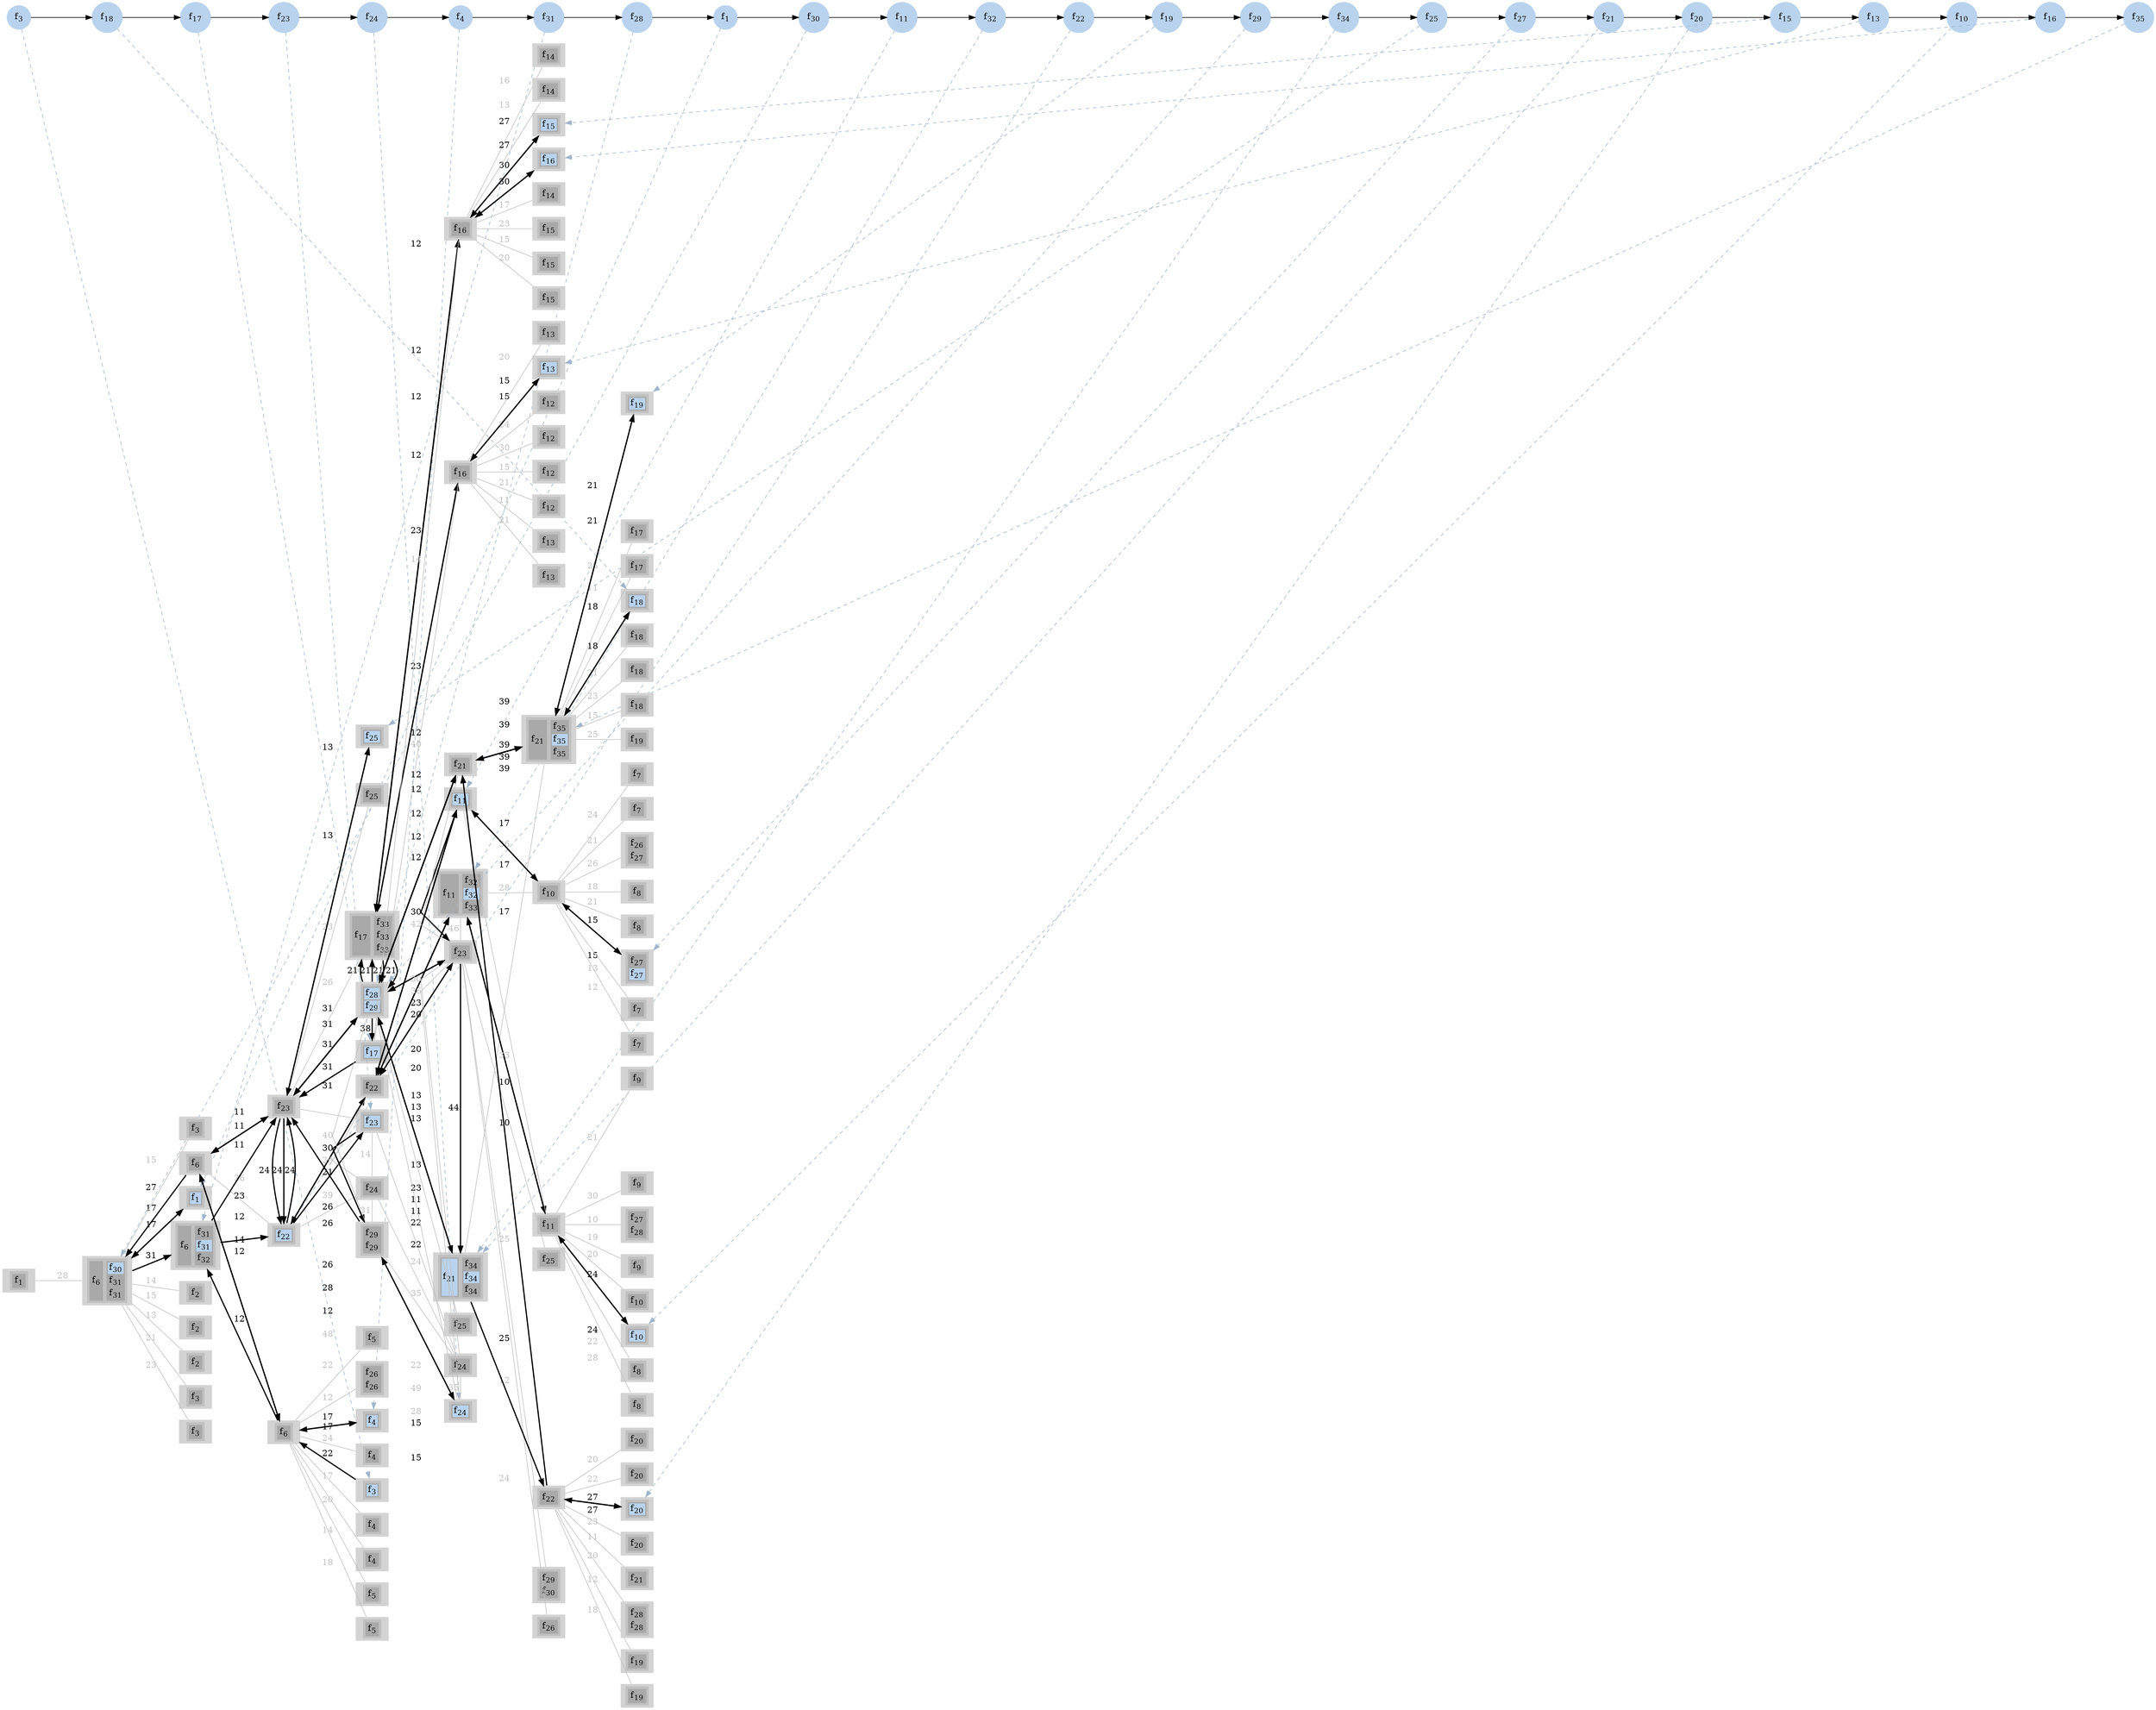 digraph G
{
ranksep = "equally"
rankdir = LR
subgraph sfc
{
node [shape=circle]
{rank = same; f3; };
{rank = same; f18; };
{rank = same; f17; };
{rank = same; f23; };
{rank = same; f24; };
{rank = same; f4; };
{rank = same; f31; };
{rank = same; f28; };
{rank = same; f1; };
{rank = same; f30; };
{rank = same; f11; };
{rank = same; f32; };
{rank = same; f22; };
{rank = same; f19; };
{rank = same; f29; };
{rank = same; f34; };
{rank = same; f25; };
{rank = same; f27; };
{rank = same; f21; };
{rank = same; f20; };
{rank = same; f15; };
{rank = same; f13; };
{rank = same; f10; };
{rank = same; f16; };
{rank = same; f35; };
f3[style=filled label=<f<SUB>3</SUB>> color="slategray2"]
f18[style=filled label=<f<SUB>18</SUB>> color="slategray2"]
f17[style=filled label=<f<SUB>17</SUB>> color="slategray2"]
f23[style=filled label=<f<SUB>23</SUB>> color="slategray2"]
f24[style=filled label=<f<SUB>24</SUB>> color="slategray2"]
f4[style=filled label=<f<SUB>4</SUB>> color="slategray2"]
f31[style=filled label=<f<SUB>31</SUB>> color="slategray2"]
f28[style=filled label=<f<SUB>28</SUB>> color="slategray2"]
f1[style=filled label=<f<SUB>1</SUB>> color="slategray2"]
f30[style=filled label=<f<SUB>30</SUB>> color="slategray2"]
f11[style=filled label=<f<SUB>11</SUB>> color="slategray2"]
f32[style=filled label=<f<SUB>32</SUB>> color="slategray2"]
f22[style=filled label=<f<SUB>22</SUB>> color="slategray2"]
f19[style=filled label=<f<SUB>19</SUB>> color="slategray2"]
f29[style=filled label=<f<SUB>29</SUB>> color="slategray2"]
f34[style=filled label=<f<SUB>34</SUB>> color="slategray2"]
f25[style=filled label=<f<SUB>25</SUB>> color="slategray2"]
f27[style=filled label=<f<SUB>27</SUB>> color="slategray2"]
f21[style=filled label=<f<SUB>21</SUB>> color="slategray2"]
f20[style=filled label=<f<SUB>20</SUB>> color="slategray2"]
f15[style=filled label=<f<SUB>15</SUB>> color="slategray2"]
f13[style=filled label=<f<SUB>13</SUB>> color="slategray2"]
f10[style=filled label=<f<SUB>10</SUB>> color="slategray2"]
f16[style=filled label=<f<SUB>16</SUB>> color="slategray2"]
f35[style=filled label=<f<SUB>35</SUB>> color="slategray2"]
f3 -> f18
f18 -> f17
f17 -> f23
f23 -> f24
f24 -> f4
f4 -> f31
f31 -> f28
f28 -> f1
f1 -> f30
f30 -> f11
f11 -> f32
f32 -> f22
f22 -> f19
f19 -> f29
f29 -> f34
f34 -> f25
f25 -> f27
f27 -> f21
f21 -> f20
f20 -> f15
f15 -> f13
f13 -> f10
f10 -> f16
f16 -> f35
}
subgraph network
{
node [shape=none]
{rank = same; 1; };
{rank = same; 18; };
{rank = same; 2; 3; 4; 5; 6; 7; 8; 20; 21; };
{rank = same; 19; 82; 84; };
{rank = same; 9; 10; 11; 12; 13; 14; 15; 16; 17; 83; 87; 88; 60; 61; 86; 89; 92; 93; };
{rank = same; 40; 41; 85; 90; 58; 59; 78; 79; 91; 94; };
{rank = same; 38; 39; 95; 96; 97; 42; 43; 44; 45; 46; 47; 48; 49; 50; 51; 52; 53; 54; 55; 56; 57; 80; 81; };
{rank = same; 22; 23; 24; 25; 26; 27; 28; 29; 30; 31; 32; 33; 34; 35; 36; 37; 62; 63; 64; 65; 66; 67; 68; 69; 70; 71; 72; 73; 74; 75; 76; 77; };
9[style=filled
label=<
<TABLE BORDER="0" BGCOLOR="gray">
<TR>
<TD>
<TABLE BORDER="0" BGCOLOR="darkgray">
<TR><TD PORT="f9" BGCOLOR="slategray2">f<SUB>3</SUB></TD></TR>
</TABLE>
</TD>
</TR>
</TABLE>>]

66[style=filled
label=<
<TABLE BORDER="0" BGCOLOR="gray">
<TR>
<TD>
<TABLE BORDER="0" BGCOLOR="darkgray">
<TR><TD PORT="f62" BGCOLOR="slategray2">f<SUB>18</SUB></TD></TR>
</TABLE>
</TD>
</TR>
</TABLE>>]

66[style=filled
label=<
<TABLE BORDER="0" BGCOLOR="gray">
<TR>
<TD>
<TABLE BORDER="0" BGCOLOR="darkgray">
<TR><TD PORT="f62" BGCOLOR="slategray2">f<SUB>18</SUB></TD></TR>
</TABLE>
</TD>
</TR>
</TABLE>>]

61[style=filled
label=<
<TABLE BORDER="0" BGCOLOR="gray">
<TR>
<TD>
<TABLE BORDER="0" BGCOLOR="darkgray">
<TR><TD PORT="f57" BGCOLOR="slategray2">f<SUB>17</SUB></TD></TR>
</TABLE>
</TD>
</TR>
</TABLE>>]

61[style=filled
label=<
<TABLE BORDER="0" BGCOLOR="gray">
<TR>
<TD>
<TABLE BORDER="0" BGCOLOR="darkgray">
<TR><TD PORT="f57" BGCOLOR="slategray2">f<SUB>17</SUB></TD></TR>
</TABLE>
</TD>
</TR>
</TABLE>>]

87[style=filled
label=<
<TABLE BORDER="0" BGCOLOR="gray">
<TR>
<TD>
<TABLE BORDER="0" BGCOLOR="darkgray">
<TR><TD PORT="f81" BGCOLOR="slategray2">f<SUB>23</SUB></TD></TR>
</TABLE>
</TD>
</TR>
</TABLE>>]

87[style=filled
label=<
<TABLE BORDER="0" BGCOLOR="gray">
<TR>
<TD>
<TABLE BORDER="0" BGCOLOR="darkgray">
<TR><TD PORT="f81" BGCOLOR="slategray2">f<SUB>23</SUB></TD></TR>
</TABLE>
</TD>
</TR>
</TABLE>>]

91[style=filled
label=<
<TABLE BORDER="0" BGCOLOR="gray">
<TR>
<TD>
<TABLE BORDER="0" BGCOLOR="darkgray">
<TR><TD PORT="f84" BGCOLOR="slategray2">f<SUB>24</SUB></TD></TR>
</TABLE>
</TD>
</TR>
</TABLE>>]

91[style=filled
label=<
<TABLE BORDER="0" BGCOLOR="gray">
<TR>
<TD>
<TABLE BORDER="0" BGCOLOR="darkgray">
<TR><TD PORT="f84" BGCOLOR="slategray2">f<SUB>24</SUB></TD></TR>
</TABLE>
</TD>
</TR>
</TABLE>>]

10[style=filled
label=<
<TABLE BORDER="0" BGCOLOR="gray">
<TR>
<TD>
<TABLE BORDER="0" BGCOLOR="darkgray">
<TR><TD PORT="f10" BGCOLOR="slategray2">f<SUB>4</SUB></TD></TR>
</TABLE>
</TD>
</TR>
</TABLE>>]

10[style=filled
label=<
<TABLE BORDER="0" BGCOLOR="gray">
<TR>
<TD>
<TABLE BORDER="0" BGCOLOR="darkgray">
<TR><TD PORT="f10" BGCOLOR="slategray2">f<SUB>4</SUB></TD></TR>
</TABLE>
</TD>
</TR>
</TABLE>>]

21[style=filled
label=<
<TABLE BORDER="0" BGCOLOR="gray">
<TR>
<TD>
<TABLE BORDER="0" BGCOLOR="darkgray">
<TR><TD PORT="f20" BGCOLOR="darkgray">f<SUB>6</SUB></TD></TR>
</TABLE>
</TD>
<TD>
<TABLE BORDER="0" BGCOLOR="darkgray">
<TR><TD PORT="f109" BGCOLOR="darkgray">f<SUB>31</SUB></TD></TR>
<TR><TD PORT="f110" BGCOLOR="slategray2">f<SUB>31</SUB></TD></TR>
<TR><TD PORT="f111" BGCOLOR="darkgray">f<SUB>32</SUB></TD></TR>
</TABLE>
</TD>
</TR>
</TABLE>>]

21[style=filled
label=<
<TABLE BORDER="0" BGCOLOR="gray">
<TR>
<TD>
<TABLE BORDER="0" BGCOLOR="darkgray">
<TR><TD PORT="f20" BGCOLOR="darkgray">f<SUB>6</SUB></TD></TR>
</TABLE>
</TD>
<TD>
<TABLE BORDER="0" BGCOLOR="darkgray">
<TR><TD PORT="f109" BGCOLOR="darkgray">f<SUB>31</SUB></TD></TR>
<TR><TD PORT="f110" BGCOLOR="slategray2">f<SUB>31</SUB></TD></TR>
<TR><TD PORT="f111" BGCOLOR="darkgray">f<SUB>32</SUB></TD></TR>
</TABLE>
</TD>
</TR>
</TABLE>>]

86[style=filled
label=<
<TABLE BORDER="0" BGCOLOR="gray">
<TR>
<TD>
<TABLE BORDER="0" BGCOLOR="darkgray">
<TR><TD PORT="f100" BGCOLOR="slategray2">f<SUB>28</SUB></TD></TR>
<TR><TD PORT="f101" BGCOLOR="slategray2">f<SUB>29</SUB></TD></TR>
</TABLE>
</TD>
</TR>
</TABLE>>]

86[style=filled
label=<
<TABLE BORDER="0" BGCOLOR="gray">
<TR>
<TD>
<TABLE BORDER="0" BGCOLOR="darkgray">
<TR><TD PORT="f100" BGCOLOR="slategray2">f<SUB>28</SUB></TD></TR>
<TR><TD PORT="f101" BGCOLOR="slategray2">f<SUB>29</SUB></TD></TR>
</TABLE>
</TD>
</TR>
</TABLE>>]

2[style=filled
label=<
<TABLE BORDER="0" BGCOLOR="gray">
<TR>
<TD>
<TABLE BORDER="0" BGCOLOR="darkgray">
<TR><TD PORT="f2" BGCOLOR="slategray2">f<SUB>1</SUB></TD></TR>
</TABLE>
</TD>
</TR>
</TABLE>>]

2[style=filled
label=<
<TABLE BORDER="0" BGCOLOR="gray">
<TR>
<TD>
<TABLE BORDER="0" BGCOLOR="darkgray">
<TR><TD PORT="f2" BGCOLOR="slategray2">f<SUB>1</SUB></TD></TR>
</TABLE>
</TD>
</TR>
</TABLE>>]

18[style=filled
label=<
<TABLE BORDER="0" BGCOLOR="gray">
<TR>
<TD>
<TABLE BORDER="0" BGCOLOR="darkgray">
<TR><TD PORT="f17" BGCOLOR="darkgray">f<SUB>6</SUB></TD></TR>
</TABLE>
</TD>
<TD>
<TABLE BORDER="0" BGCOLOR="darkgray">
<TR><TD PORT="f106" BGCOLOR="slategray2">f<SUB>30</SUB></TD></TR>
<TR><TD PORT="f107" BGCOLOR="darkgray">f<SUB>31</SUB></TD></TR>
<TR><TD PORT="f108" BGCOLOR="darkgray">f<SUB>31</SUB></TD></TR>
</TABLE>
</TD>
</TR>
</TABLE>>]

18[style=filled
label=<
<TABLE BORDER="0" BGCOLOR="gray">
<TR>
<TD>
<TABLE BORDER="0" BGCOLOR="darkgray">
<TR><TD PORT="f17" BGCOLOR="darkgray">f<SUB>6</SUB></TD></TR>
</TABLE>
</TD>
<TD>
<TABLE BORDER="0" BGCOLOR="darkgray">
<TR><TD PORT="f106" BGCOLOR="slategray2">f<SUB>30</SUB></TD></TR>
<TR><TD PORT="f107" BGCOLOR="darkgray">f<SUB>31</SUB></TD></TR>
<TR><TD PORT="f108" BGCOLOR="darkgray">f<SUB>31</SUB></TD></TR>
</TABLE>
</TD>
</TR>
</TABLE>>]

41[style=filled
label=<
<TABLE BORDER="0" BGCOLOR="gray">
<TR>
<TD>
<TABLE BORDER="0" BGCOLOR="darkgray">
<TR><TD PORT="f37" BGCOLOR="slategray2">f<SUB>11</SUB></TD></TR>
</TABLE>
</TD>
</TR>
</TABLE>>]

41[style=filled
label=<
<TABLE BORDER="0" BGCOLOR="gray">
<TR>
<TD>
<TABLE BORDER="0" BGCOLOR="darkgray">
<TR><TD PORT="f37" BGCOLOR="slategray2">f<SUB>11</SUB></TD></TR>
</TABLE>
</TD>
</TR>
</TABLE>>]

40[style=filled
label=<
<TABLE BORDER="0" BGCOLOR="gray">
<TR>
<TD>
<TABLE BORDER="0" BGCOLOR="darkgray">
<TR><TD PORT="f36" BGCOLOR="darkgray">f<SUB>11</SUB></TD></TR>
</TABLE>
</TD>
<TD>
<TABLE BORDER="0" BGCOLOR="darkgray">
<TR><TD PORT="f112" BGCOLOR="darkgray">f<SUB>32</SUB></TD></TR>
<TR><TD PORT="f113" BGCOLOR="slategray2">f<SUB>32</SUB></TD></TR>
<TR><TD PORT="f114" BGCOLOR="darkgray">f<SUB>33</SUB></TD></TR>
</TABLE>
</TD>
</TR>
</TABLE>>]

40[style=filled
label=<
<TABLE BORDER="0" BGCOLOR="gray">
<TR>
<TD>
<TABLE BORDER="0" BGCOLOR="darkgray">
<TR><TD PORT="f36" BGCOLOR="darkgray">f<SUB>11</SUB></TD></TR>
</TABLE>
</TD>
<TD>
<TABLE BORDER="0" BGCOLOR="darkgray">
<TR><TD PORT="f112" BGCOLOR="darkgray">f<SUB>32</SUB></TD></TR>
<TR><TD PORT="f113" BGCOLOR="slategray2">f<SUB>32</SUB></TD></TR>
<TR><TD PORT="f114" BGCOLOR="darkgray">f<SUB>33</SUB></TD></TR>
</TABLE>
</TD>
</TR>
</TABLE>>]

82[style=filled
label=<
<TABLE BORDER="0" BGCOLOR="gray">
<TR>
<TD>
<TABLE BORDER="0" BGCOLOR="darkgray">
<TR><TD PORT="f77" BGCOLOR="slategray2">f<SUB>22</SUB></TD></TR>
</TABLE>
</TD>
</TR>
</TABLE>>]

82[style=filled
label=<
<TABLE BORDER="0" BGCOLOR="gray">
<TR>
<TD>
<TABLE BORDER="0" BGCOLOR="darkgray">
<TR><TD PORT="f77" BGCOLOR="slategray2">f<SUB>22</SUB></TD></TR>
</TABLE>
</TD>
</TR>
</TABLE>>]

68[style=filled
label=<
<TABLE BORDER="0" BGCOLOR="gray">
<TR>
<TD>
<TABLE BORDER="0" BGCOLOR="darkgray">
<TR><TD PORT="f64" BGCOLOR="slategray2">f<SUB>19</SUB></TD></TR>
</TABLE>
</TD>
</TR>
</TABLE>>]

68[style=filled
label=<
<TABLE BORDER="0" BGCOLOR="gray">
<TR>
<TD>
<TABLE BORDER="0" BGCOLOR="darkgray">
<TR><TD PORT="f64" BGCOLOR="slategray2">f<SUB>19</SUB></TD></TR>
</TABLE>
</TD>
</TR>
</TABLE>>]

86[style=filled
label=<
<TABLE BORDER="0" BGCOLOR="gray">
<TR>
<TD>
<TABLE BORDER="0" BGCOLOR="darkgray">
<TR><TD PORT="f100" BGCOLOR="slategray2">f<SUB>28</SUB></TD></TR>
<TR><TD PORT="f101" BGCOLOR="slategray2">f<SUB>29</SUB></TD></TR>
</TABLE>
</TD>
</TR>
</TABLE>>]

79[style=filled
label=<
<TABLE BORDER="0" BGCOLOR="gray">
<TR>
<TD>
<TABLE BORDER="0" BGCOLOR="darkgray">
<TR><TD PORT="f74" BGCOLOR="slategray2">f<SUB>21</SUB></TD></TR>
</TABLE>
</TD>
<TD>
<TABLE BORDER="0" BGCOLOR="darkgray">
<TR><TD PORT="f118" BGCOLOR="darkgray">f<SUB>34</SUB></TD></TR>
<TR><TD PORT="f119" BGCOLOR="slategray2">f<SUB>34</SUB></TD></TR>
<TR><TD PORT="f120" BGCOLOR="darkgray">f<SUB>34</SUB></TD></TR>
</TABLE>
</TD>
</TR>
</TABLE>>]

79[style=filled
label=<
<TABLE BORDER="0" BGCOLOR="gray">
<TR>
<TD>
<TABLE BORDER="0" BGCOLOR="darkgray">
<TR><TD PORT="f74" BGCOLOR="slategray2">f<SUB>21</SUB></TD></TR>
</TABLE>
</TD>
<TD>
<TABLE BORDER="0" BGCOLOR="darkgray">
<TR><TD PORT="f118" BGCOLOR="darkgray">f<SUB>34</SUB></TD></TR>
<TR><TD PORT="f119" BGCOLOR="slategray2">f<SUB>34</SUB></TD></TR>
<TR><TD PORT="f120" BGCOLOR="darkgray">f<SUB>34</SUB></TD></TR>
</TABLE>
</TD>
</TR>
</TABLE>>]

92[style=filled
label=<
<TABLE BORDER="0" BGCOLOR="gray">
<TR>
<TD>
<TABLE BORDER="0" BGCOLOR="darkgray">
<TR><TD PORT="f85" BGCOLOR="slategray2">f<SUB>25</SUB></TD></TR>
</TABLE>
</TD>
</TR>
</TABLE>>]

92[style=filled
label=<
<TABLE BORDER="0" BGCOLOR="gray">
<TR>
<TD>
<TABLE BORDER="0" BGCOLOR="darkgray">
<TR><TD PORT="f85" BGCOLOR="slategray2">f<SUB>25</SUB></TD></TR>
</TABLE>
</TD>
</TR>
</TABLE>>]

29[style=filled
label=<
<TABLE BORDER="0" BGCOLOR="gray">
<TR>
<TD>
<TABLE BORDER="0" BGCOLOR="darkgray">
<TR><TD PORT="f94" BGCOLOR="darkgray">f<SUB>27</SUB></TD></TR>
<TR><TD PORT="f95" BGCOLOR="slategray2">f<SUB>27</SUB></TD></TR>
</TABLE>
</TD>
</TR>
</TABLE>>]

29[style=filled
label=<
<TABLE BORDER="0" BGCOLOR="gray">
<TR>
<TD>
<TABLE BORDER="0" BGCOLOR="darkgray">
<TR><TD PORT="f94" BGCOLOR="darkgray">f<SUB>27</SUB></TD></TR>
<TR><TD PORT="f95" BGCOLOR="slategray2">f<SUB>27</SUB></TD></TR>
</TABLE>
</TD>
</TR>
</TABLE>>]

79[style=filled
label=<
<TABLE BORDER="0" BGCOLOR="gray">
<TR>
<TD>
<TABLE BORDER="0" BGCOLOR="darkgray">
<TR><TD PORT="f74" BGCOLOR="slategray2">f<SUB>21</SUB></TD></TR>
</TABLE>
</TD>
<TD>
<TABLE BORDER="0" BGCOLOR="darkgray">
<TR><TD PORT="f118" BGCOLOR="darkgray">f<SUB>34</SUB></TD></TR>
<TR><TD PORT="f119" BGCOLOR="slategray2">f<SUB>34</SUB></TD></TR>
<TR><TD PORT="f120" BGCOLOR="darkgray">f<SUB>34</SUB></TD></TR>
</TABLE>
</TD>
</TR>
</TABLE>>]

73[style=filled
label=<
<TABLE BORDER="0" BGCOLOR="gray">
<TR>
<TD>
<TABLE BORDER="0" BGCOLOR="darkgray">
<TR><TD PORT="f69" BGCOLOR="slategray2">f<SUB>20</SUB></TD></TR>
</TABLE>
</TD>
</TR>
</TABLE>>]

73[style=filled
label=<
<TABLE BORDER="0" BGCOLOR="gray">
<TR>
<TD>
<TABLE BORDER="0" BGCOLOR="darkgray">
<TR><TD PORT="f69" BGCOLOR="slategray2">f<SUB>20</SUB></TD></TR>
</TABLE>
</TD>
</TR>
</TABLE>>]

53[style=filled
label=<
<TABLE BORDER="0" BGCOLOR="gray">
<TR>
<TD>
<TABLE BORDER="0" BGCOLOR="darkgray">
<TR><TD PORT="f49" BGCOLOR="slategray2">f<SUB>15</SUB></TD></TR>
</TABLE>
</TD>
</TR>
</TABLE>>]

53[style=filled
label=<
<TABLE BORDER="0" BGCOLOR="gray">
<TR>
<TD>
<TABLE BORDER="0" BGCOLOR="darkgray">
<TR><TD PORT="f49" BGCOLOR="slategray2">f<SUB>15</SUB></TD></TR>
</TABLE>
</TD>
</TR>
</TABLE>>]

47[style=filled
label=<
<TABLE BORDER="0" BGCOLOR="gray">
<TR>
<TD>
<TABLE BORDER="0" BGCOLOR="darkgray">
<TR><TD PORT="f43" BGCOLOR="slategray2">f<SUB>13</SUB></TD></TR>
</TABLE>
</TD>
</TR>
</TABLE>>]

47[style=filled
label=<
<TABLE BORDER="0" BGCOLOR="gray">
<TR>
<TD>
<TABLE BORDER="0" BGCOLOR="darkgray">
<TR><TD PORT="f43" BGCOLOR="slategray2">f<SUB>13</SUB></TD></TR>
</TABLE>
</TD>
</TR>
</TABLE>>]

37[style=filled
label=<
<TABLE BORDER="0" BGCOLOR="gray">
<TR>
<TD>
<TABLE BORDER="0" BGCOLOR="darkgray">
<TR><TD PORT="f33" BGCOLOR="slategray2">f<SUB>10</SUB></TD></TR>
</TABLE>
</TD>
</TR>
</TABLE>>]

37[style=filled
label=<
<TABLE BORDER="0" BGCOLOR="gray">
<TR>
<TD>
<TABLE BORDER="0" BGCOLOR="darkgray">
<TR><TD PORT="f33" BGCOLOR="slategray2">f<SUB>10</SUB></TD></TR>
</TABLE>
</TD>
</TR>
</TABLE>>]

57[style=filled
label=<
<TABLE BORDER="0" BGCOLOR="gray">
<TR>
<TD>
<TABLE BORDER="0" BGCOLOR="darkgray">
<TR><TD PORT="f53" BGCOLOR="slategray2">f<SUB>16</SUB></TD></TR>
</TABLE>
</TD>
</TR>
</TABLE>>]

57[style=filled
label=<
<TABLE BORDER="0" BGCOLOR="gray">
<TR>
<TD>
<TABLE BORDER="0" BGCOLOR="darkgray">
<TR><TD PORT="f53" BGCOLOR="slategray2">f<SUB>16</SUB></TD></TR>
</TABLE>
</TD>
</TR>
</TABLE>>]

80[style=filled
label=<
<TABLE BORDER="0" BGCOLOR="gray">
<TR>
<TD>
<TABLE BORDER="0" BGCOLOR="darkgray">
<TR><TD PORT="f75" BGCOLOR="darkgray">f<SUB>21</SUB></TD></TR>
</TABLE>
</TD>
<TD>
<TABLE BORDER="0" BGCOLOR="darkgray">
<TR><TD PORT="f121" BGCOLOR="darkgray">f<SUB>35</SUB></TD></TR>
<TR><TD PORT="f122" BGCOLOR="slategray2">f<SUB>35</SUB></TD></TR>
<TR><TD PORT="f123" BGCOLOR="darkgray">f<SUB>35</SUB></TD></TR>
</TABLE>
</TD>
</TR>
</TABLE>>]

1[style=filled
label=<
<TABLE BORDER="0" BGCOLOR="gray">
<TR>
<TD>
<TABLE BORDER="0" BGCOLOR="darkgray">
<TR><TD PORT="f1" BGCOLOR="darkgray">f<SUB>1</SUB></TD></TR>
</TABLE>
</TD>
</TR>
</TABLE>>]

3[style=filled
label=<
<TABLE BORDER="0" BGCOLOR="gray">
<TR>
<TD>
<TABLE BORDER="0" BGCOLOR="darkgray">
<TR><TD PORT="f3" BGCOLOR="darkgray">f<SUB>2</SUB></TD></TR>
</TABLE>
</TD>
</TR>
</TABLE>>]

4[style=filled
label=<
<TABLE BORDER="0" BGCOLOR="gray">
<TR>
<TD>
<TABLE BORDER="0" BGCOLOR="darkgray">
<TR><TD PORT="f4" BGCOLOR="darkgray">f<SUB>2</SUB></TD></TR>
</TABLE>
</TD>
</TR>
</TABLE>>]

5[style=filled
label=<
<TABLE BORDER="0" BGCOLOR="gray">
<TR>
<TD>
<TABLE BORDER="0" BGCOLOR="darkgray">
<TR><TD PORT="f5" BGCOLOR="darkgray">f<SUB>2</SUB></TD></TR>
</TABLE>
</TD>
</TR>
</TABLE>>]

6[style=filled
label=<
<TABLE BORDER="0" BGCOLOR="gray">
<TR>
<TD>
<TABLE BORDER="0" BGCOLOR="darkgray">
<TR><TD PORT="f6" BGCOLOR="darkgray">f<SUB>3</SUB></TD></TR>
</TABLE>
</TD>
</TR>
</TABLE>>]

7[style=filled
label=<
<TABLE BORDER="0" BGCOLOR="gray">
<TR>
<TD>
<TABLE BORDER="0" BGCOLOR="darkgray">
<TR><TD PORT="f7" BGCOLOR="darkgray">f<SUB>3</SUB></TD></TR>
</TABLE>
</TD>
</TR>
</TABLE>>]

8[style=filled
label=<
<TABLE BORDER="0" BGCOLOR="gray">
<TR>
<TD>
<TABLE BORDER="0" BGCOLOR="darkgray">
<TR><TD PORT="f8" BGCOLOR="darkgray">f<SUB>3</SUB></TD></TR>
</TABLE>
</TD>
</TR>
</TABLE>>]

19[style=filled
label=<
<TABLE BORDER="0" BGCOLOR="gray">
<TR>
<TD>
<TABLE BORDER="0" BGCOLOR="darkgray">
<TR><TD PORT="f18" BGCOLOR="darkgray">f<SUB>6</SUB></TD></TR>
</TABLE>
</TD>
</TR>
</TABLE>>]

11[style=filled
label=<
<TABLE BORDER="0" BGCOLOR="gray">
<TR>
<TD>
<TABLE BORDER="0" BGCOLOR="darkgray">
<TR><TD PORT="f11" BGCOLOR="darkgray">f<SUB>4</SUB></TD></TR>
</TABLE>
</TD>
</TR>
</TABLE>>]

12[style=filled
label=<
<TABLE BORDER="0" BGCOLOR="gray">
<TR>
<TD>
<TABLE BORDER="0" BGCOLOR="darkgray">
<TR><TD PORT="f12" BGCOLOR="darkgray">f<SUB>4</SUB></TD></TR>
</TABLE>
</TD>
</TR>
</TABLE>>]

13[style=filled
label=<
<TABLE BORDER="0" BGCOLOR="gray">
<TR>
<TD>
<TABLE BORDER="0" BGCOLOR="darkgray">
<TR><TD PORT="f13" BGCOLOR="darkgray">f<SUB>4</SUB></TD></TR>
</TABLE>
</TD>
</TR>
</TABLE>>]

14[style=filled
label=<
<TABLE BORDER="0" BGCOLOR="gray">
<TR>
<TD>
<TABLE BORDER="0" BGCOLOR="darkgray">
<TR><TD PORT="f14" BGCOLOR="darkgray">f<SUB>5</SUB></TD></TR>
</TABLE>
</TD>
</TR>
</TABLE>>]

15[style=filled
label=<
<TABLE BORDER="0" BGCOLOR="gray">
<TR>
<TD>
<TABLE BORDER="0" BGCOLOR="darkgray">
<TR><TD PORT="f15" BGCOLOR="darkgray">f<SUB>5</SUB></TD></TR>
</TABLE>
</TD>
</TR>
</TABLE>>]

16[style=filled
label=<
<TABLE BORDER="0" BGCOLOR="gray">
<TR>
<TD>
<TABLE BORDER="0" BGCOLOR="darkgray">
<TR><TD PORT="f16" BGCOLOR="darkgray">f<SUB>5</SUB></TD></TR>
</TABLE>
</TD>
</TR>
</TABLE>>]

17[style=filled
label=<
<TABLE BORDER="0" BGCOLOR="gray">
<TR>
<TD>
<TABLE BORDER="0" BGCOLOR="darkgray">
<TR><TD PORT="f90" BGCOLOR="darkgray">f<SUB>26</SUB></TD></TR>
<TR><TD PORT="f91" BGCOLOR="darkgray">f<SUB>26</SUB></TD></TR>
</TABLE>
</TD>
</TR>
</TABLE>>]

20[style=filled
label=<
<TABLE BORDER="0" BGCOLOR="gray">
<TR>
<TD>
<TABLE BORDER="0" BGCOLOR="darkgray">
<TR><TD PORT="f19" BGCOLOR="darkgray">f<SUB>6</SUB></TD></TR>
</TABLE>
</TD>
</TR>
</TABLE>>]

84[style=filled
label=<
<TABLE BORDER="0" BGCOLOR="gray">
<TR>
<TD>
<TABLE BORDER="0" BGCOLOR="darkgray">
<TR><TD PORT="f79" BGCOLOR="darkgray">f<SUB>23</SUB></TD></TR>
</TABLE>
</TD>
</TR>
</TABLE>>]

22[style=filled
label=<
<TABLE BORDER="0" BGCOLOR="gray">
<TR>
<TD>
<TABLE BORDER="0" BGCOLOR="darkgray">
<TR><TD PORT="f21" BGCOLOR="darkgray">f<SUB>7</SUB></TD></TR>
</TABLE>
</TD>
</TR>
</TABLE>>]

38[style=filled
label=<
<TABLE BORDER="0" BGCOLOR="gray">
<TR>
<TD>
<TABLE BORDER="0" BGCOLOR="darkgray">
<TR><TD PORT="f34" BGCOLOR="darkgray">f<SUB>10</SUB></TD></TR>
</TABLE>
</TD>
</TR>
</TABLE>>]

23[style=filled
label=<
<TABLE BORDER="0" BGCOLOR="gray">
<TR>
<TD>
<TABLE BORDER="0" BGCOLOR="darkgray">
<TR><TD PORT="f22" BGCOLOR="darkgray">f<SUB>7</SUB></TD></TR>
</TABLE>
</TD>
</TR>
</TABLE>>]

24[style=filled
label=<
<TABLE BORDER="0" BGCOLOR="gray">
<TR>
<TD>
<TABLE BORDER="0" BGCOLOR="darkgray">
<TR><TD PORT="f23" BGCOLOR="darkgray">f<SUB>7</SUB></TD></TR>
</TABLE>
</TD>
</TR>
</TABLE>>]

25[style=filled
label=<
<TABLE BORDER="0" BGCOLOR="gray">
<TR>
<TD>
<TABLE BORDER="0" BGCOLOR="darkgray">
<TR><TD PORT="f24" BGCOLOR="darkgray">f<SUB>7</SUB></TD></TR>
</TABLE>
</TD>
</TR>
</TABLE>>]

26[style=filled
label=<
<TABLE BORDER="0" BGCOLOR="gray">
<TR>
<TD>
<TABLE BORDER="0" BGCOLOR="darkgray">
<TR><TD PORT="f92" BGCOLOR="darkgray">f<SUB>26</SUB></TD></TR>
<TR><TD PORT="f93" BGCOLOR="darkgray">f<SUB>27</SUB></TD></TR>
</TABLE>
</TD>
</TR>
</TABLE>>]

27[style=filled
label=<
<TABLE BORDER="0" BGCOLOR="gray">
<TR>
<TD>
<TABLE BORDER="0" BGCOLOR="darkgray">
<TR><TD PORT="f25" BGCOLOR="darkgray">f<SUB>8</SUB></TD></TR>
</TABLE>
</TD>
</TR>
</TABLE>>]

28[style=filled
label=<
<TABLE BORDER="0" BGCOLOR="gray">
<TR>
<TD>
<TABLE BORDER="0" BGCOLOR="darkgray">
<TR><TD PORT="f26" BGCOLOR="darkgray">f<SUB>8</SUB></TD></TR>
</TABLE>
</TD>
</TR>
</TABLE>>]

30[style=filled
label=<
<TABLE BORDER="0" BGCOLOR="gray">
<TR>
<TD>
<TABLE BORDER="0" BGCOLOR="darkgray">
<TR><TD PORT="f27" BGCOLOR="darkgray">f<SUB>8</SUB></TD></TR>
</TABLE>
</TD>
</TR>
</TABLE>>]

39[style=filled
label=<
<TABLE BORDER="0" BGCOLOR="gray">
<TR>
<TD>
<TABLE BORDER="0" BGCOLOR="darkgray">
<TR><TD PORT="f35" BGCOLOR="darkgray">f<SUB>11</SUB></TD></TR>
</TABLE>
</TD>
</TR>
</TABLE>>]

31[style=filled
label=<
<TABLE BORDER="0" BGCOLOR="gray">
<TR>
<TD>
<TABLE BORDER="0" BGCOLOR="darkgray">
<TR><TD PORT="f28" BGCOLOR="darkgray">f<SUB>8</SUB></TD></TR>
</TABLE>
</TD>
</TR>
</TABLE>>]

32[style=filled
label=<
<TABLE BORDER="0" BGCOLOR="gray">
<TR>
<TD>
<TABLE BORDER="0" BGCOLOR="darkgray">
<TR><TD PORT="f29" BGCOLOR="darkgray">f<SUB>9</SUB></TD></TR>
</TABLE>
</TD>
</TR>
</TABLE>>]

33[style=filled
label=<
<TABLE BORDER="0" BGCOLOR="gray">
<TR>
<TD>
<TABLE BORDER="0" BGCOLOR="darkgray">
<TR><TD PORT="f30" BGCOLOR="darkgray">f<SUB>9</SUB></TD></TR>
</TABLE>
</TD>
</TR>
</TABLE>>]

34[style=filled
label=<
<TABLE BORDER="0" BGCOLOR="gray">
<TR>
<TD>
<TABLE BORDER="0" BGCOLOR="darkgray">
<TR><TD PORT="f96" BGCOLOR="darkgray">f<SUB>27</SUB></TD></TR>
<TR><TD PORT="f97" BGCOLOR="darkgray">f<SUB>28</SUB></TD></TR>
</TABLE>
</TD>
</TR>
</TABLE>>]

35[style=filled
label=<
<TABLE BORDER="0" BGCOLOR="gray">
<TR>
<TD>
<TABLE BORDER="0" BGCOLOR="darkgray">
<TR><TD PORT="f31" BGCOLOR="darkgray">f<SUB>9</SUB></TD></TR>
</TABLE>
</TD>
</TR>
</TABLE>>]

36[style=filled
label=<
<TABLE BORDER="0" BGCOLOR="gray">
<TR>
<TD>
<TABLE BORDER="0" BGCOLOR="darkgray">
<TR><TD PORT="f32" BGCOLOR="darkgray">f<SUB>10</SUB></TD></TR>
</TABLE>
</TD>
</TR>
</TABLE>>]

83[style=filled
label=<
<TABLE BORDER="0" BGCOLOR="gray">
<TR>
<TD>
<TABLE BORDER="0" BGCOLOR="darkgray">
<TR><TD PORT="f78" BGCOLOR="darkgray">f<SUB>22</SUB></TD></TR>
</TABLE>
</TD>
</TR>
</TABLE>>]

85[style=filled
label=<
<TABLE BORDER="0" BGCOLOR="gray">
<TR>
<TD>
<TABLE BORDER="0" BGCOLOR="darkgray">
<TR><TD PORT="f80" BGCOLOR="darkgray">f<SUB>23</SUB></TD></TR>
</TABLE>
</TD>
</TR>
</TABLE>>]

42[style=filled
label=<
<TABLE BORDER="0" BGCOLOR="gray">
<TR>
<TD>
<TABLE BORDER="0" BGCOLOR="darkgray">
<TR><TD PORT="f38" BGCOLOR="darkgray">f<SUB>12</SUB></TD></TR>
</TABLE>
</TD>
</TR>
</TABLE>>]

58[style=filled
label=<
<TABLE BORDER="0" BGCOLOR="gray">
<TR>
<TD>
<TABLE BORDER="0" BGCOLOR="darkgray">
<TR><TD PORT="f54" BGCOLOR="darkgray">f<SUB>16</SUB></TD></TR>
</TABLE>
</TD>
</TR>
</TABLE>>]

43[style=filled
label=<
<TABLE BORDER="0" BGCOLOR="gray">
<TR>
<TD>
<TABLE BORDER="0" BGCOLOR="darkgray">
<TR><TD PORT="f39" BGCOLOR="darkgray">f<SUB>12</SUB></TD></TR>
</TABLE>
</TD>
</TR>
</TABLE>>]

44[style=filled
label=<
<TABLE BORDER="0" BGCOLOR="gray">
<TR>
<TD>
<TABLE BORDER="0" BGCOLOR="darkgray">
<TR><TD PORT="f40" BGCOLOR="darkgray">f<SUB>12</SUB></TD></TR>
</TABLE>
</TD>
</TR>
</TABLE>>]

45[style=filled
label=<
<TABLE BORDER="0" BGCOLOR="gray">
<TR>
<TD>
<TABLE BORDER="0" BGCOLOR="darkgray">
<TR><TD PORT="f41" BGCOLOR="darkgray">f<SUB>12</SUB></TD></TR>
</TABLE>
</TD>
</TR>
</TABLE>>]

46[style=filled
label=<
<TABLE BORDER="0" BGCOLOR="gray">
<TR>
<TD>
<TABLE BORDER="0" BGCOLOR="darkgray">
<TR><TD PORT="f42" BGCOLOR="darkgray">f<SUB>13</SUB></TD></TR>
</TABLE>
</TD>
</TR>
</TABLE>>]

48[style=filled
label=<
<TABLE BORDER="0" BGCOLOR="gray">
<TR>
<TD>
<TABLE BORDER="0" BGCOLOR="darkgray">
<TR><TD PORT="f44" BGCOLOR="darkgray">f<SUB>13</SUB></TD></TR>
</TABLE>
</TD>
</TR>
</TABLE>>]

49[style=filled
label=<
<TABLE BORDER="0" BGCOLOR="gray">
<TR>
<TD>
<TABLE BORDER="0" BGCOLOR="darkgray">
<TR><TD PORT="f45" BGCOLOR="darkgray">f<SUB>13</SUB></TD></TR>
</TABLE>
</TD>
</TR>
</TABLE>>]

50[style=filled
label=<
<TABLE BORDER="0" BGCOLOR="gray">
<TR>
<TD>
<TABLE BORDER="0" BGCOLOR="darkgray">
<TR><TD PORT="f46" BGCOLOR="darkgray">f<SUB>14</SUB></TD></TR>
</TABLE>
</TD>
</TR>
</TABLE>>]

59[style=filled
label=<
<TABLE BORDER="0" BGCOLOR="gray">
<TR>
<TD>
<TABLE BORDER="0" BGCOLOR="darkgray">
<TR><TD PORT="f55" BGCOLOR="darkgray">f<SUB>16</SUB></TD></TR>
</TABLE>
</TD>
</TR>
</TABLE>>]

51[style=filled
label=<
<TABLE BORDER="0" BGCOLOR="gray">
<TR>
<TD>
<TABLE BORDER="0" BGCOLOR="darkgray">
<TR><TD PORT="f47" BGCOLOR="darkgray">f<SUB>14</SUB></TD></TR>
</TABLE>
</TD>
</TR>
</TABLE>>]

52[style=filled
label=<
<TABLE BORDER="0" BGCOLOR="gray">
<TR>
<TD>
<TABLE BORDER="0" BGCOLOR="darkgray">
<TR><TD PORT="f48" BGCOLOR="darkgray">f<SUB>14</SUB></TD></TR>
</TABLE>
</TD>
</TR>
</TABLE>>]

54[style=filled
label=<
<TABLE BORDER="0" BGCOLOR="gray">
<TR>
<TD>
<TABLE BORDER="0" BGCOLOR="darkgray">
<TR><TD PORT="f50" BGCOLOR="darkgray">f<SUB>15</SUB></TD></TR>
</TABLE>
</TD>
</TR>
</TABLE>>]

55[style=filled
label=<
<TABLE BORDER="0" BGCOLOR="gray">
<TR>
<TD>
<TABLE BORDER="0" BGCOLOR="darkgray">
<TR><TD PORT="f51" BGCOLOR="darkgray">f<SUB>15</SUB></TD></TR>
</TABLE>
</TD>
</TR>
</TABLE>>]

56[style=filled
label=<
<TABLE BORDER="0" BGCOLOR="gray">
<TR>
<TD>
<TABLE BORDER="0" BGCOLOR="darkgray">
<TR><TD PORT="f52" BGCOLOR="darkgray">f<SUB>15</SUB></TD></TR>
</TABLE>
</TD>
</TR>
</TABLE>>]

60[style=filled
label=<
<TABLE BORDER="0" BGCOLOR="gray">
<TR>
<TD>
<TABLE BORDER="0" BGCOLOR="darkgray">
<TR><TD PORT="f56" BGCOLOR="darkgray">f<SUB>17</SUB></TD></TR>
</TABLE>
</TD>
<TD>
<TABLE BORDER="0" BGCOLOR="darkgray">
<TR><TD PORT="f115" BGCOLOR="darkgray">f<SUB>33</SUB></TD></TR>
<TR><TD PORT="f116" BGCOLOR="darkgray">f<SUB>33</SUB></TD></TR>
<TR><TD PORT="f117" BGCOLOR="darkgray">f<SUB>33</SUB></TD></TR>
</TABLE>
</TD>
</TR>
</TABLE>>]

62[style=filled
label=<
<TABLE BORDER="0" BGCOLOR="gray">
<TR>
<TD>
<TABLE BORDER="0" BGCOLOR="darkgray">
<TR><TD PORT="f58" BGCOLOR="darkgray">f<SUB>17</SUB></TD></TR>
</TABLE>
</TD>
</TR>
</TABLE>>]

63[style=filled
label=<
<TABLE BORDER="0" BGCOLOR="gray">
<TR>
<TD>
<TABLE BORDER="0" BGCOLOR="darkgray">
<TR><TD PORT="f59" BGCOLOR="darkgray">f<SUB>17</SUB></TD></TR>
</TABLE>
</TD>
</TR>
</TABLE>>]

64[style=filled
label=<
<TABLE BORDER="0" BGCOLOR="gray">
<TR>
<TD>
<TABLE BORDER="0" BGCOLOR="darkgray">
<TR><TD PORT="f60" BGCOLOR="darkgray">f<SUB>18</SUB></TD></TR>
</TABLE>
</TD>
</TR>
</TABLE>>]

65[style=filled
label=<
<TABLE BORDER="0" BGCOLOR="gray">
<TR>
<TD>
<TABLE BORDER="0" BGCOLOR="darkgray">
<TR><TD PORT="f61" BGCOLOR="darkgray">f<SUB>18</SUB></TD></TR>
</TABLE>
</TD>
</TR>
</TABLE>>]

67[style=filled
label=<
<TABLE BORDER="0" BGCOLOR="gray">
<TR>
<TD>
<TABLE BORDER="0" BGCOLOR="darkgray">
<TR><TD PORT="f63" BGCOLOR="darkgray">f<SUB>18</SUB></TD></TR>
</TABLE>
</TD>
</TR>
</TABLE>>]

69[style=filled
label=<
<TABLE BORDER="0" BGCOLOR="gray">
<TR>
<TD>
<TABLE BORDER="0" BGCOLOR="darkgray">
<TR><TD PORT="f65" BGCOLOR="darkgray">f<SUB>19</SUB></TD></TR>
</TABLE>
</TD>
</TR>
</TABLE>>]

70[style=filled
label=<
<TABLE BORDER="0" BGCOLOR="gray">
<TR>
<TD>
<TABLE BORDER="0" BGCOLOR="darkgray">
<TR><TD PORT="f66" BGCOLOR="darkgray">f<SUB>19</SUB></TD></TR>
</TABLE>
</TD>
</TR>
</TABLE>>]

81[style=filled
label=<
<TABLE BORDER="0" BGCOLOR="gray">
<TR>
<TD>
<TABLE BORDER="0" BGCOLOR="darkgray">
<TR><TD PORT="f76" BGCOLOR="darkgray">f<SUB>22</SUB></TD></TR>
</TABLE>
</TD>
</TR>
</TABLE>>]

71[style=filled
label=<
<TABLE BORDER="0" BGCOLOR="gray">
<TR>
<TD>
<TABLE BORDER="0" BGCOLOR="darkgray">
<TR><TD PORT="f67" BGCOLOR="darkgray">f<SUB>19</SUB></TD></TR>
</TABLE>
</TD>
</TR>
</TABLE>>]

72[style=filled
label=<
<TABLE BORDER="0" BGCOLOR="gray">
<TR>
<TD>
<TABLE BORDER="0" BGCOLOR="darkgray">
<TR><TD PORT="f68" BGCOLOR="darkgray">f<SUB>20</SUB></TD></TR>
</TABLE>
</TD>
</TR>
</TABLE>>]

74[style=filled
label=<
<TABLE BORDER="0" BGCOLOR="gray">
<TR>
<TD>
<TABLE BORDER="0" BGCOLOR="darkgray">
<TR><TD PORT="f70" BGCOLOR="darkgray">f<SUB>20</SUB></TD></TR>
</TABLE>
</TD>
</TR>
</TABLE>>]

75[style=filled
label=<
<TABLE BORDER="0" BGCOLOR="gray">
<TR>
<TD>
<TABLE BORDER="0" BGCOLOR="darkgray">
<TR><TD PORT="f71" BGCOLOR="darkgray">f<SUB>20</SUB></TD></TR>
</TABLE>
</TD>
</TR>
</TABLE>>]

76[style=filled
label=<
<TABLE BORDER="0" BGCOLOR="gray">
<TR>
<TD>
<TABLE BORDER="0" BGCOLOR="darkgray">
<TR><TD PORT="f72" BGCOLOR="darkgray">f<SUB>21</SUB></TD></TR>
</TABLE>
</TD>
</TR>
</TABLE>>]

77[style=filled
label=<
<TABLE BORDER="0" BGCOLOR="gray">
<TR>
<TD>
<TABLE BORDER="0" BGCOLOR="darkgray">
<TR><TD PORT="f98" BGCOLOR="darkgray">f<SUB>28</SUB></TD></TR>
<TR><TD PORT="f99" BGCOLOR="darkgray">f<SUB>28</SUB></TD></TR>
</TABLE>
</TD>
</TR>
</TABLE>>]

78[style=filled
label=<
<TABLE BORDER="0" BGCOLOR="gray">
<TR>
<TD>
<TABLE BORDER="0" BGCOLOR="darkgray">
<TR><TD PORT="f73" BGCOLOR="darkgray">f<SUB>21</SUB></TD></TR>
</TABLE>
</TD>
</TR>
</TABLE>>]

88[style=filled
label=<
<TABLE BORDER="0" BGCOLOR="gray">
<TR>
<TD>
<TABLE BORDER="0" BGCOLOR="darkgray">
<TR><TD PORT="f82" BGCOLOR="darkgray">f<SUB>24</SUB></TD></TR>
</TABLE>
</TD>
</TR>
</TABLE>>]

89[style=filled
label=<
<TABLE BORDER="0" BGCOLOR="gray">
<TR>
<TD>
<TABLE BORDER="0" BGCOLOR="darkgray">
<TR><TD PORT="f102" BGCOLOR="darkgray">f<SUB>29</SUB></TD></TR>
<TR><TD PORT="f103" BGCOLOR="darkgray">f<SUB>29</SUB></TD></TR>
</TABLE>
</TD>
</TR>
</TABLE>>]

93[style=filled
label=<
<TABLE BORDER="0" BGCOLOR="gray">
<TR>
<TD>
<TABLE BORDER="0" BGCOLOR="darkgray">
<TR><TD PORT="f86" BGCOLOR="darkgray">f<SUB>25</SUB></TD></TR>
</TABLE>
</TD>
</TR>
</TABLE>>]

90[style=filled
label=<
<TABLE BORDER="0" BGCOLOR="gray">
<TR>
<TD>
<TABLE BORDER="0" BGCOLOR="darkgray">
<TR><TD PORT="f83" BGCOLOR="darkgray">f<SUB>24</SUB></TD></TR>
</TABLE>
</TD>
</TR>
</TABLE>>]

95[style=filled
label=<
<TABLE BORDER="0" BGCOLOR="gray">
<TR>
<TD>
<TABLE BORDER="0" BGCOLOR="darkgray">
<TR><TD PORT="f88" BGCOLOR="darkgray">f<SUB>25</SUB></TD></TR>
</TABLE>
</TD>
</TR>
</TABLE>>]

96[style=filled
label=<
<TABLE BORDER="0" BGCOLOR="gray">
<TR>
<TD>
<TABLE BORDER="0" BGCOLOR="darkgray">
<TR><TD PORT="f104" BGCOLOR="darkgray">f<SUB>29</SUB></TD></TR>
<TR><TD PORT="f105" BGCOLOR="darkgray">f<SUB>30</SUB></TD></TR>
</TABLE>
</TD>
</TR>
</TABLE>>]

97[style=filled
label=<
<TABLE BORDER="0" BGCOLOR="gray">
<TR>
<TD>
<TABLE BORDER="0" BGCOLOR="darkgray">
<TR><TD PORT="f89" BGCOLOR="darkgray">f<SUB>26</SUB></TD></TR>
</TABLE>
</TD>
</TR>
</TABLE>>]

94[style=filled
label=<
<TABLE BORDER="0" BGCOLOR="gray">
<TR>
<TD>
<TABLE BORDER="0" BGCOLOR="darkgray">
<TR><TD PORT="f87" BGCOLOR="darkgray">f<SUB>25</SUB></TD></TR>
</TABLE>
</TD>
</TR>
</TABLE>>]

9 -> 19[label="22" color="black" penwidth=2]
19 -> 20[label="12" color="black" penwidth=2]
20 -> 84[label="11" color="black" penwidth=2]
84 -> 86[label="31" color="black" penwidth=2]
86 -> 78[label="12" color="black" penwidth=2]
78 -> 80[label="39" color="black" penwidth=2]
80 -> 66[label="18" color="black" penwidth=2]
66 -> 80[label="18" color="black" penwidth=2]
80 -> 78[label="39" color="black" penwidth=2]
78 -> 86[label="12" color="black" penwidth=2]
86 -> 61[label="38" color="black" penwidth=2]
61 -> 84[label="21" color="black" penwidth=2]
84 -> 82[label="24" color="black" penwidth=2]
82 -> 87[label="12" color="black" penwidth=2]
87 -> 89[label="30" color="black" penwidth=2]
89 -> 91[label="15" color="black" penwidth=2]
91 -> 89[label="15" color="black" penwidth=2]
89 -> 84[label="28" color="black" penwidth=2]
84 -> 20[label="11" color="black" penwidth=2]
20 -> 19[label="12" color="black" penwidth=2]
19 -> 10[label="17" color="black" penwidth=2]
10 -> 19[label="17" color="black" penwidth=2]
19 -> 21[label="12" color="black" penwidth=2]
21 -> 84[label="23" color="black" penwidth=2]
84 -> 86[label="31" color="black" penwidth=2]
86 -> 84[label="31" color="black" penwidth=2]
84 -> 20[label="11" color="black" penwidth=2]
20 -> 18[label="27" color="black" penwidth=2]
18 -> 2[label="17" color="black" penwidth=2]
2 -> 18[label="17" color="black" penwidth=2]
18 -> 21[label="31" color="black" penwidth=2]
21 -> 82[label="14" color="black" penwidth=2]
82 -> 83[label="26" color="black" penwidth=2]
83 -> 41[label="20" color="black" penwidth=2]
41 -> 83[label="20" color="black" penwidth=2]
83 -> 40[label="13" color="black" penwidth=2]
40 -> 83[label="13" color="black" penwidth=2]
83 -> 82[label="26" color="black" penwidth=2]
82 -> 84[label="24" color="black" penwidth=2]
84 -> 86[label="31" color="black" penwidth=2]
86 -> 78[label="12" color="black" penwidth=2]
78 -> 80[label="39" color="black" penwidth=2]
80 -> 68[label="21" color="black" penwidth=2]
68 -> 80[label="21" color="black" penwidth=2]
80 -> 78[label="39" color="black" penwidth=2]
78 -> 86[label="12" color="black" penwidth=2]
86 -> 79[label="22" color="black" penwidth=2]
79 -> 86[label="22" color="black" penwidth=2]
86 -> 84[label="31" color="black" penwidth=2]
84 -> 92[label="13" color="black" penwidth=2]
92 -> 84[label="13" color="black" penwidth=2]
84 -> 82[label="24" color="black" penwidth=2]
82 -> 83[label="26" color="black" penwidth=2]
83 -> 41[label="20" color="black" penwidth=2]
41 -> 38[label="17" color="black" penwidth=2]
38 -> 29[label="15" color="black" penwidth=2]
29 -> 38[label="15" color="black" penwidth=2]
38 -> 41[label="17" color="black" penwidth=2]
41 -> 85[label="30" color="black" penwidth=2]
85 -> 79[label="44" color="black" penwidth=2]
79 -> 81[label="25" color="black" penwidth=2]
81 -> 73[label="27" color="black" penwidth=2]
73 -> 81[label="27" color="black" penwidth=2]
81 -> 78[label="17" color="black" penwidth=2]
78 -> 86[label="12" color="black" penwidth=2]
86 -> 60[label="21" color="black" penwidth=2]
60 -> 59[label="12" color="black" penwidth=2]
59 -> 53[label="27" color="black" penwidth=2]
53 -> 59[label="27" color="black" penwidth=2]
59 -> 60[label="12" color="black" penwidth=2]
60 -> 58[label="23" color="black" penwidth=2]
58 -> 47[label="15" color="black" penwidth=2]
47 -> 58[label="15" color="black" penwidth=2]
58 -> 60[label="23" color="black" penwidth=2]
60 -> 86[label="21" color="black" penwidth=2]
86 -> 85[label="23" color="black" penwidth=2]
85 -> 83[label="11" color="black" penwidth=2]
83 -> 40[label="13" color="black" penwidth=2]
40 -> 39[label="10" color="black" penwidth=2]
39 -> 37[label="24" color="black" penwidth=2]
37 -> 39[label="24" color="black" penwidth=2]
39 -> 40[label="10" color="black" penwidth=2]
40 -> 83[label="13" color="black" penwidth=2]
83 -> 85[label="11" color="black" penwidth=2]
85 -> 86[label="23" color="black" penwidth=2]
86 -> 60[label="21" color="black" penwidth=2]
60 -> 59[label="12" color="black" penwidth=2]
59 -> 57[label="30" color="black" penwidth=2]
57 -> 59[label="30" color="black" penwidth=2]
59 -> 60[label="12" color="black" penwidth=2]
60 -> 86[label="21" color="black" penwidth=2]
86 -> 78[label="12" color="black" penwidth=2]
78 -> 80[label="39" color="black" penwidth=2]
1 -> 18[label="28" color="gray" fontcolor="gray" dir = none]
3 -> 18[label="14" color="gray" fontcolor="gray" dir = none]
4 -> 18[label="15" color="gray" fontcolor="gray" dir = none]
5 -> 18[label="13" color="gray" fontcolor="gray" dir = none]
6 -> 18[label="21" color="gray" fontcolor="gray" dir = none]
7 -> 18[label="23" color="gray" fontcolor="gray" dir = none]
8 -> 18[label="15" color="gray" fontcolor="gray" dir = none]
11 -> 19[label="24" color="gray" fontcolor="gray" dir = none]
12 -> 19[label="17" color="gray" fontcolor="gray" dir = none]
13 -> 19[label="20" color="gray" fontcolor="gray" dir = none]
14 -> 19[label="14" color="gray" fontcolor="gray" dir = none]
15 -> 19[label="18" color="gray" fontcolor="gray" dir = none]
16 -> 19[label="22" color="gray" fontcolor="gray" dir = none]
17 -> 19[label="12" color="gray" fontcolor="gray" dir = none]
20 -> 82[label="36" color="gray" fontcolor="gray" dir = none]
22 -> 38[label="13" color="gray" fontcolor="gray" dir = none]
23 -> 38[label="12" color="gray" fontcolor="gray" dir = none]
24 -> 38[label="24" color="gray" fontcolor="gray" dir = none]
25 -> 38[label="21" color="gray" fontcolor="gray" dir = none]
26 -> 38[label="26" color="gray" fontcolor="gray" dir = none]
27 -> 38[label="18" color="gray" fontcolor="gray" dir = none]
28 -> 38[label="21" color="gray" fontcolor="gray" dir = none]
30 -> 39[label="22" color="gray" fontcolor="gray" dir = none]
31 -> 39[label="28" color="gray" fontcolor="gray" dir = none]
32 -> 39[label="21" color="gray" fontcolor="gray" dir = none]
33 -> 39[label="30" color="gray" fontcolor="gray" dir = none]
34 -> 39[label="10" color="gray" fontcolor="gray" dir = none]
35 -> 39[label="19" color="gray" fontcolor="gray" dir = none]
36 -> 39[label="20" color="gray" fontcolor="gray" dir = none]
38 -> 40[label="28" color="gray" fontcolor="gray" dir = none]
39 -> 41[label="33" color="gray" fontcolor="gray" dir = none]
40 -> 85[label="46" color="gray" fontcolor="gray" dir = none]
42 -> 58[label="24" color="gray" fontcolor="gray" dir = none]
43 -> 58[label="30" color="gray" fontcolor="gray" dir = none]
44 -> 58[label="15" color="gray" fontcolor="gray" dir = none]
45 -> 58[label="21" color="gray" fontcolor="gray" dir = none]
46 -> 58[label="11" color="gray" fontcolor="gray" dir = none]
48 -> 58[label="21" color="gray" fontcolor="gray" dir = none]
49 -> 58[label="20" color="gray" fontcolor="gray" dir = none]
50 -> 59[label="16" color="gray" fontcolor="gray" dir = none]
51 -> 59[label="13" color="gray" fontcolor="gray" dir = none]
52 -> 59[label="17" color="gray" fontcolor="gray" dir = none]
54 -> 59[label="23" color="gray" fontcolor="gray" dir = none]
55 -> 59[label="15" color="gray" fontcolor="gray" dir = none]
56 -> 59[label="20" color="gray" fontcolor="gray" dir = none]
58 -> 61[label="40" color="gray" fontcolor="gray" dir = none]
59 -> 61[label="14" color="gray" fontcolor="gray" dir = none]
60 -> 84[label="26" color="gray" fontcolor="gray" dir = none]
62 -> 80[label="25" color="gray" fontcolor="gray" dir = none]
63 -> 80[label="11" color="gray" fontcolor="gray" dir = none]
64 -> 80[label="21" color="gray" fontcolor="gray" dir = none]
65 -> 80[label="23" color="gray" fontcolor="gray" dir = none]
67 -> 80[label="15" color="gray" fontcolor="gray" dir = none]
69 -> 80[label="25" color="gray" fontcolor="gray" dir = none]
70 -> 81[label="12" color="gray" fontcolor="gray" dir = none]
71 -> 81[label="18" color="gray" fontcolor="gray" dir = none]
72 -> 81[label="20" color="gray" fontcolor="gray" dir = none]
74 -> 81[label="22" color="gray" fontcolor="gray" dir = none]
75 -> 81[label="23" color="gray" fontcolor="gray" dir = none]
76 -> 81[label="11" color="gray" fontcolor="gray" dir = none]
77 -> 81[label="20" color="gray" fontcolor="gray" dir = none]
78 -> 85[label="42" color="gray" fontcolor="gray" dir = none]
79 -> 80[label="36" color="gray" fontcolor="gray" dir = none]
82 -> 88[label="48" color="gray" fontcolor="gray" dir = none]
83 -> 88[label="29" color="gray" fontcolor="gray" dir = none]
84 -> 87[label="39" color="gray" fontcolor="gray" dir = none]
84 -> 93[label="23" color="gray" fontcolor="gray" dir = none]
85 -> 90[label="30" color="gray" fontcolor="gray" dir = none]
85 -> 91[label="36" color="gray" fontcolor="gray" dir = none]
85 -> 95[label="25" color="gray" fontcolor="gray" dir = none]
85 -> 96[label="12" color="gray" fontcolor="gray" dir = none]
85 -> 97[label="24" color="gray" fontcolor="gray" dir = none]
86 -> 89[label="40" color="gray" fontcolor="gray" dir = none]
86 -> 91[label="35" color="gray" fontcolor="gray" dir = none]
86 -> 94[label="24" color="gray" fontcolor="gray" dir = none]
87 -> 88[label="14" color="gray" fontcolor="gray" dir = none]
87 -> 90[label="22" color="gray" fontcolor="gray" dir = none]
88 -> 89[label="31" color="gray" fontcolor="gray" dir = none]
88 -> 90[label="49" color="gray" fontcolor="gray" dir = none]
89 -> 90[label="28" color="gray" fontcolor="gray" dir = none]
90 -> 91[label="35" color="gray" fontcolor="gray" dir = none]
}
splines=false
f3 -> 9[color="slategray3" style=dashed constraint=false]
f18 -> 66[color="slategray3" style=dashed constraint=false]
f17 -> 61[color="slategray3" style=dashed constraint=false]
f23 -> 87[color="slategray3" style=dashed constraint=false]
f24 -> 91[color="slategray3" style=dashed constraint=false]
f4 -> 10[color="slategray3" style=dashed constraint=false]
f31 -> 21[color="slategray3" style=dashed constraint=false]
f28 -> 86[color="slategray3" style=dashed constraint=false]
f1 -> 2[color="slategray3" style=dashed constraint=false]
f30 -> 18[color="slategray3" style=dashed constraint=false]
f11 -> 41[color="slategray3" style=dashed constraint=false]
f32 -> 40[color="slategray3" style=dashed constraint=false]
f22 -> 82[color="slategray3" style=dashed constraint=false]
f19 -> 68[color="slategray3" style=dashed constraint=false]
f29 -> 86[color="slategray3" style=dashed constraint=false]
f34 -> 79[color="slategray3" style=dashed constraint=false]
f25 -> 92[color="slategray3" style=dashed constraint=false]
f27 -> 29[color="slategray3" style=dashed constraint=false]
f21 -> 79[color="slategray3" style=dashed constraint=false]
f20 -> 73[color="slategray3" style=dashed constraint=false]
f15 -> 53[color="slategray3" style=dashed constraint=false]
f13 -> 47[color="slategray3" style=dashed constraint=false]
f10 -> 37[color="slategray3" style=dashed constraint=false]
f16 -> 57[color="slategray3" style=dashed constraint=false]
f35 -> 80[color="slategray3" style=dashed constraint=false]
}